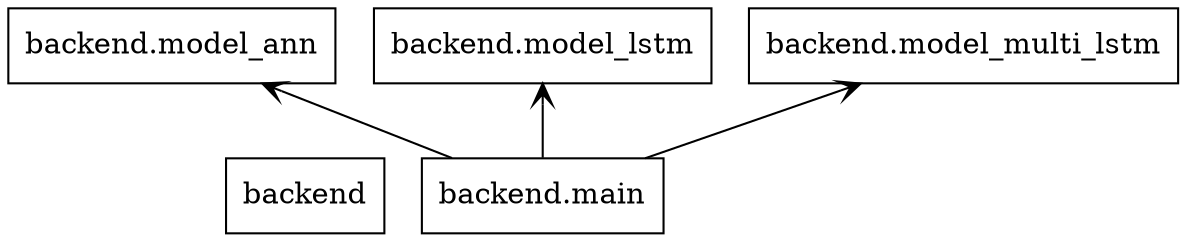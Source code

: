 digraph "packages" {
rankdir=BT
charset="utf-8"
"backend" [color="black", label="backend", shape="box", style="solid"];
"backend.main" [color="black", label="backend.main", shape="box", style="solid"];
"backend.model_ann" [color="black", label="backend.model_ann", shape="box", style="solid"];
"backend.model_lstm" [color="black", label="backend.model_lstm", shape="box", style="solid"];
"backend.model_multi_lstm" [color="black", label="backend.model_multi_lstm", shape="box", style="solid"];
"backend.main" -> "backend.model_ann" [arrowhead="open", arrowtail="none"];
"backend.main" -> "backend.model_lstm" [arrowhead="open", arrowtail="none"];
"backend.main" -> "backend.model_multi_lstm" [arrowhead="open", arrowtail="none"];
}

